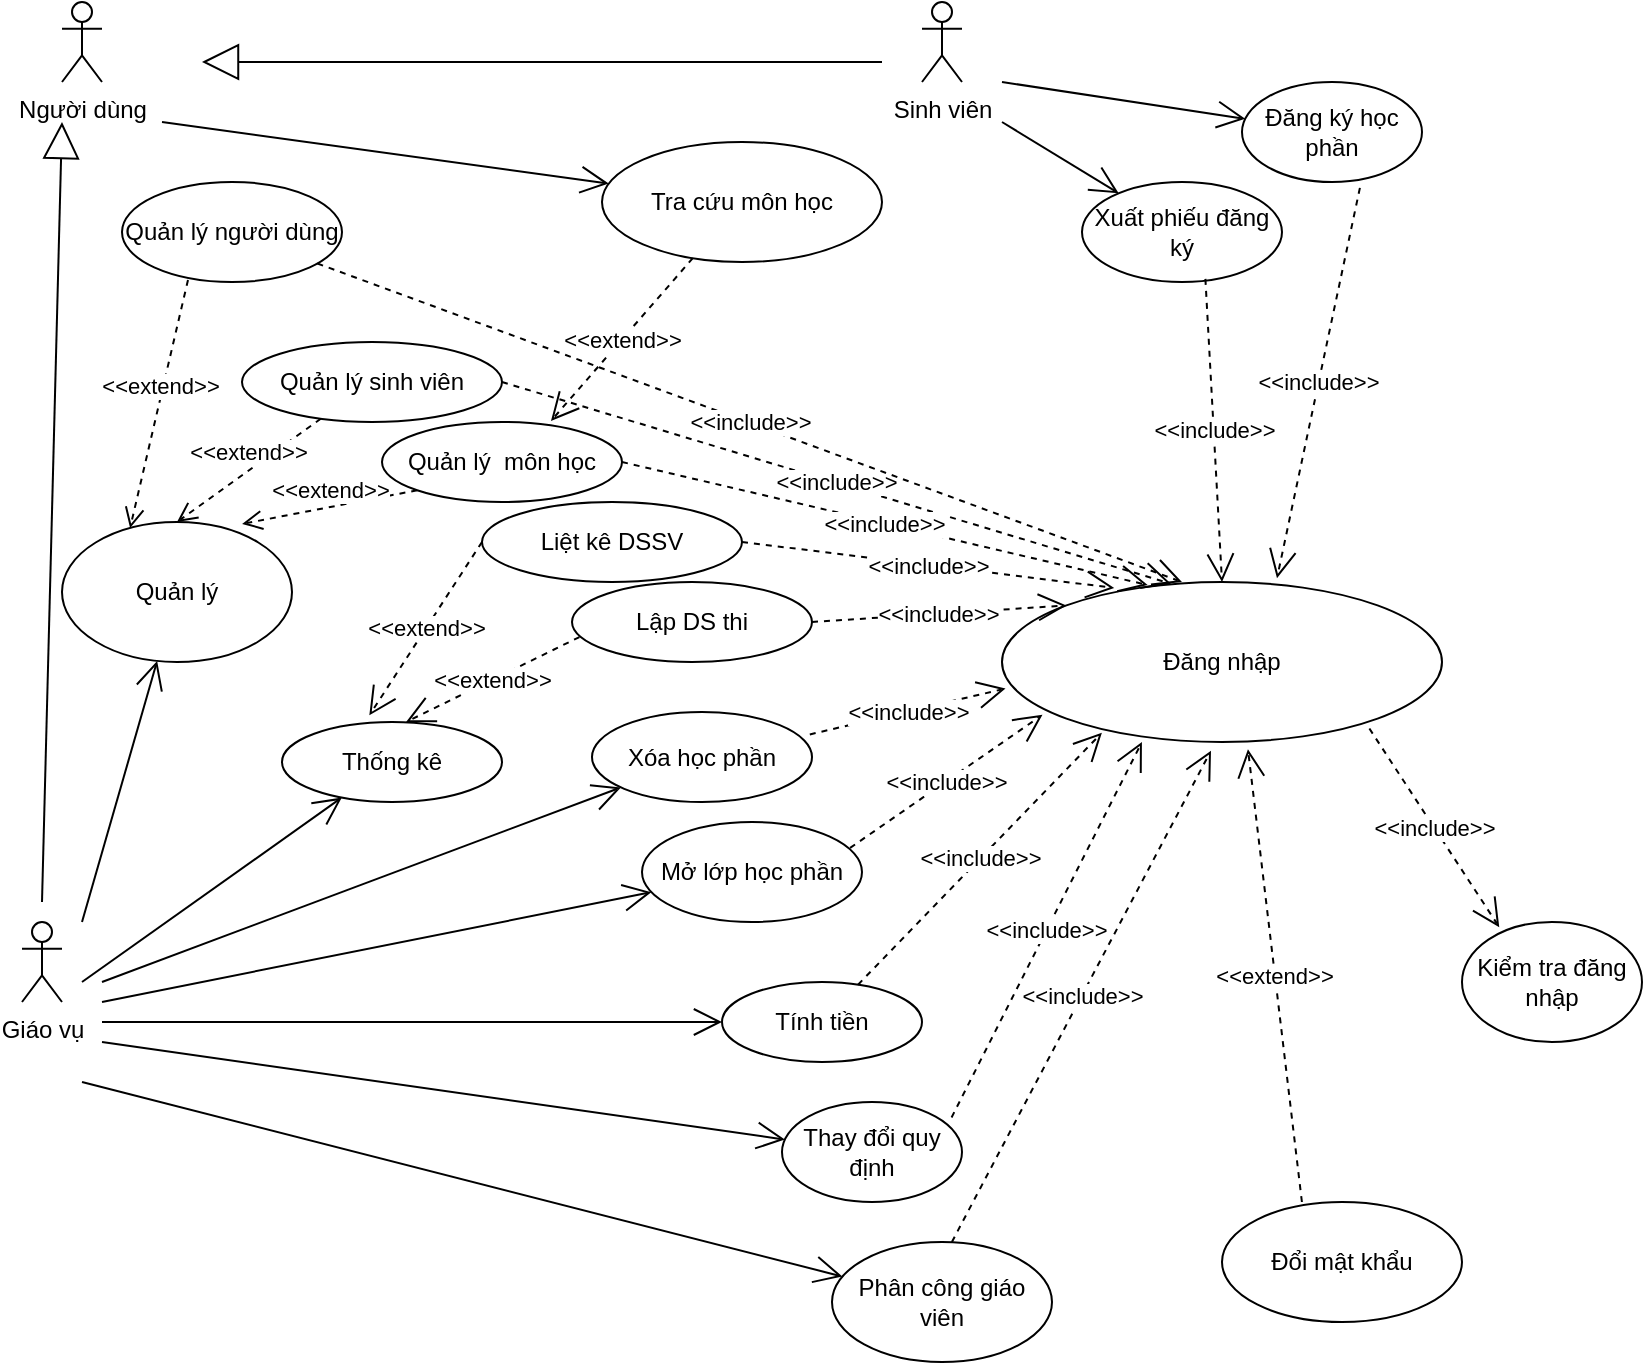 <mxfile version="15.1.0" type="github">
  <diagram id="fUn9ib9_V8WreCYe5f4S" name="Page-1">
    <mxGraphModel dx="1183" dy="695" grid="1" gridSize="10" guides="1" tooltips="1" connect="1" arrows="1" fold="1" page="1" pageScale="1" pageWidth="850" pageHeight="1100" math="0" shadow="0">
      <root>
        <mxCell id="0" />
        <mxCell id="1" parent="0" />
        <mxCell id="pKfHJ3egnManFf4s3n0g-1" value="Người dùng" style="shape=umlActor;verticalLabelPosition=bottom;verticalAlign=top;html=1;" parent="1" vertex="1">
          <mxGeometry x="50" y="150" width="20" height="40" as="geometry" />
        </mxCell>
        <mxCell id="pKfHJ3egnManFf4s3n0g-2" value="Giáo vụ" style="shape=umlActor;verticalLabelPosition=bottom;verticalAlign=top;html=1;" parent="1" vertex="1">
          <mxGeometry x="30" y="610" width="20" height="40" as="geometry" />
        </mxCell>
        <mxCell id="pKfHJ3egnManFf4s3n0g-3" value="Sinh viên" style="shape=umlActor;verticalLabelPosition=bottom;verticalAlign=top;html=1;" parent="1" vertex="1">
          <mxGeometry x="480" y="150" width="20" height="40" as="geometry" />
        </mxCell>
        <mxCell id="pKfHJ3egnManFf4s3n0g-4" value="" style="endArrow=block;endSize=16;endFill=0;html=1;" parent="1" edge="1">
          <mxGeometry width="160" relative="1" as="geometry">
            <mxPoint x="40" y="600" as="sourcePoint" />
            <mxPoint x="50" y="210" as="targetPoint" />
          </mxGeometry>
        </mxCell>
        <mxCell id="pKfHJ3egnManFf4s3n0g-5" value="" style="endArrow=block;endSize=16;endFill=0;html=1;" parent="1" edge="1">
          <mxGeometry width="160" relative="1" as="geometry">
            <mxPoint x="460" y="180" as="sourcePoint" />
            <mxPoint x="120" y="180" as="targetPoint" />
          </mxGeometry>
        </mxCell>
        <mxCell id="pKfHJ3egnManFf4s3n0g-9" value="" style="endArrow=open;endFill=1;endSize=12;html=1;" parent="1" target="pKfHJ3egnManFf4s3n0g-10" edge="1">
          <mxGeometry width="160" relative="1" as="geometry">
            <mxPoint x="520" y="190" as="sourcePoint" />
            <mxPoint x="620" y="200" as="targetPoint" />
          </mxGeometry>
        </mxCell>
        <mxCell id="pKfHJ3egnManFf4s3n0g-10" value="Đăng ký học phần" style="ellipse;whiteSpace=wrap;html=1;" parent="1" vertex="1">
          <mxGeometry x="640" y="190" width="90" height="50" as="geometry" />
        </mxCell>
        <mxCell id="pKfHJ3egnManFf4s3n0g-11" value="" style="endArrow=open;endFill=1;endSize=12;html=1;" parent="1" target="pKfHJ3egnManFf4s3n0g-12" edge="1">
          <mxGeometry width="160" relative="1" as="geometry">
            <mxPoint x="520" y="210" as="sourcePoint" />
            <mxPoint x="570" y="250" as="targetPoint" />
          </mxGeometry>
        </mxCell>
        <mxCell id="pKfHJ3egnManFf4s3n0g-12" value="Xuất phiếu đăng ký" style="ellipse;whiteSpace=wrap;html=1;" parent="1" vertex="1">
          <mxGeometry x="560" y="240" width="100" height="50" as="geometry" />
        </mxCell>
        <mxCell id="pKfHJ3egnManFf4s3n0g-15" value="Quản lý sinh viên" style="ellipse;whiteSpace=wrap;html=1;" parent="1" vertex="1">
          <mxGeometry x="140" y="320" width="130" height="40" as="geometry" />
        </mxCell>
        <mxCell id="pKfHJ3egnManFf4s3n0g-16" value="" style="endArrow=open;endFill=1;endSize=12;html=1;" parent="1" target="pKfHJ3egnManFf4s3n0g-17" edge="1">
          <mxGeometry width="160" relative="1" as="geometry">
            <mxPoint x="100" y="210" as="sourcePoint" />
            <mxPoint x="280" y="230" as="targetPoint" />
          </mxGeometry>
        </mxCell>
        <mxCell id="pKfHJ3egnManFf4s3n0g-17" value="Tra cứu môn học" style="ellipse;whiteSpace=wrap;html=1;" parent="1" vertex="1">
          <mxGeometry x="320" y="220" width="140" height="60" as="geometry" />
        </mxCell>
        <mxCell id="pKfHJ3egnManFf4s3n0g-19" value="Quản lý&amp;nbsp; môn học" style="ellipse;whiteSpace=wrap;html=1;" parent="1" vertex="1">
          <mxGeometry x="210" y="360" width="120" height="40" as="geometry" />
        </mxCell>
        <mxCell id="pKfHJ3egnManFf4s3n0g-21" value="Liệt kê DSSV" style="ellipse;whiteSpace=wrap;html=1;" parent="1" vertex="1">
          <mxGeometry x="260" y="400" width="130" height="40" as="geometry" />
        </mxCell>
        <mxCell id="pKfHJ3egnManFf4s3n0g-23" value="Lập DS thi" style="ellipse;whiteSpace=wrap;html=1;" parent="1" vertex="1">
          <mxGeometry x="305" y="440" width="120" height="40" as="geometry" />
        </mxCell>
        <mxCell id="pKfHJ3egnManFf4s3n0g-25" value="" style="endArrow=open;endFill=1;endSize=12;html=1;" parent="1" target="pKfHJ3egnManFf4s3n0g-26" edge="1">
          <mxGeometry width="160" relative="1" as="geometry">
            <mxPoint x="60" y="640" as="sourcePoint" />
            <mxPoint x="320" y="490" as="targetPoint" />
          </mxGeometry>
        </mxCell>
        <mxCell id="pKfHJ3egnManFf4s3n0g-26" value="Thống kê" style="ellipse;whiteSpace=wrap;html=1;" parent="1" vertex="1">
          <mxGeometry x="160" y="510" width="110" height="40" as="geometry" />
        </mxCell>
        <mxCell id="pKfHJ3egnManFf4s3n0g-27" value="" style="endArrow=open;endFill=1;endSize=12;html=1;" parent="1" target="pKfHJ3egnManFf4s3n0g-28" edge="1">
          <mxGeometry width="160" relative="1" as="geometry">
            <mxPoint x="70" y="640" as="sourcePoint" />
            <mxPoint x="340" y="550" as="targetPoint" />
          </mxGeometry>
        </mxCell>
        <mxCell id="pKfHJ3egnManFf4s3n0g-28" value="Xóa học phần" style="ellipse;whiteSpace=wrap;html=1;" parent="1" vertex="1">
          <mxGeometry x="315" y="505" width="110" height="45" as="geometry" />
        </mxCell>
        <mxCell id="pKfHJ3egnManFf4s3n0g-29" value="" style="endArrow=open;endFill=1;endSize=12;html=1;" parent="1" target="pKfHJ3egnManFf4s3n0g-30" edge="1">
          <mxGeometry width="160" relative="1" as="geometry">
            <mxPoint x="70" y="650" as="sourcePoint" />
            <mxPoint x="320" y="600" as="targetPoint" />
          </mxGeometry>
        </mxCell>
        <mxCell id="pKfHJ3egnManFf4s3n0g-30" value="Mở lớp học phần" style="ellipse;whiteSpace=wrap;html=1;" parent="1" vertex="1">
          <mxGeometry x="340" y="560" width="110" height="50" as="geometry" />
        </mxCell>
        <mxCell id="pKfHJ3egnManFf4s3n0g-31" value="" style="endArrow=open;endFill=1;endSize=12;html=1;" parent="1" target="pKfHJ3egnManFf4s3n0g-32" edge="1">
          <mxGeometry width="160" relative="1" as="geometry">
            <mxPoint x="70" y="660" as="sourcePoint" />
            <mxPoint x="310" y="660" as="targetPoint" />
          </mxGeometry>
        </mxCell>
        <mxCell id="pKfHJ3egnManFf4s3n0g-32" value="Tính tiền" style="ellipse;whiteSpace=wrap;html=1;" parent="1" vertex="1">
          <mxGeometry x="380" y="640" width="100" height="40" as="geometry" />
        </mxCell>
        <mxCell id="pKfHJ3egnManFf4s3n0g-33" value="" style="endArrow=open;endFill=1;endSize=12;html=1;" parent="1" target="pKfHJ3egnManFf4s3n0g-34" edge="1">
          <mxGeometry width="160" relative="1" as="geometry">
            <mxPoint x="70" y="670" as="sourcePoint" />
            <mxPoint x="320" y="720" as="targetPoint" />
          </mxGeometry>
        </mxCell>
        <mxCell id="pKfHJ3egnManFf4s3n0g-34" value="Thay đổi quy định" style="ellipse;whiteSpace=wrap;html=1;" parent="1" vertex="1">
          <mxGeometry x="410" y="700" width="90" height="50" as="geometry" />
        </mxCell>
        <mxCell id="pKfHJ3egnManFf4s3n0g-36" value="Quản lý người dùng" style="ellipse;whiteSpace=wrap;html=1;" parent="1" vertex="1">
          <mxGeometry x="80" y="240" width="110" height="50" as="geometry" />
        </mxCell>
        <mxCell id="pKfHJ3egnManFf4s3n0g-37" value="" style="endArrow=open;endFill=1;endSize=12;html=1;" parent="1" target="pKfHJ3egnManFf4s3n0g-38" edge="1">
          <mxGeometry width="160" relative="1" as="geometry">
            <mxPoint x="60" y="690" as="sourcePoint" />
            <mxPoint x="490" y="840" as="targetPoint" />
          </mxGeometry>
        </mxCell>
        <mxCell id="pKfHJ3egnManFf4s3n0g-38" value="Phân công giáo viên" style="ellipse;whiteSpace=wrap;html=1;" parent="1" vertex="1">
          <mxGeometry x="435" y="770" width="110" height="60" as="geometry" />
        </mxCell>
        <mxCell id="pKfHJ3egnManFf4s3n0g-39" value="Đăng nhập" style="ellipse;whiteSpace=wrap;html=1;" parent="1" vertex="1">
          <mxGeometry x="520" y="440" width="220" height="80" as="geometry" />
        </mxCell>
        <mxCell id="pKfHJ3egnManFf4s3n0g-40" value="Đổi mật khẩu" style="ellipse;whiteSpace=wrap;html=1;" parent="1" vertex="1">
          <mxGeometry x="630" y="750" width="120" height="60" as="geometry" />
        </mxCell>
        <mxCell id="pKfHJ3egnManFf4s3n0g-41" value="Kiểm tra đăng nhập" style="ellipse;whiteSpace=wrap;html=1;" parent="1" vertex="1">
          <mxGeometry x="750" y="610" width="90" height="60" as="geometry" />
        </mxCell>
        <mxCell id="pKfHJ3egnManFf4s3n0g-42" value="&amp;lt;&amp;lt;extend&amp;gt;&amp;gt;" style="endArrow=open;endSize=12;dashed=1;html=1;entryX=0.704;entryY=-0.013;entryDx=0;entryDy=0;entryPerimeter=0;" parent="1" source="pKfHJ3egnManFf4s3n0g-17" target="pKfHJ3egnManFf4s3n0g-19" edge="1">
          <mxGeometry width="160" relative="1" as="geometry">
            <mxPoint x="410" y="370" as="sourcePoint" />
            <mxPoint x="570" y="370" as="targetPoint" />
          </mxGeometry>
        </mxCell>
        <mxCell id="pKfHJ3egnManFf4s3n0g-43" value="&amp;lt;&amp;lt;include&amp;gt;&amp;gt;" style="endArrow=open;endSize=12;dashed=1;html=1;entryX=0.384;entryY=0.011;entryDx=0;entryDy=0;entryPerimeter=0;exitX=1;exitY=0.5;exitDx=0;exitDy=0;" parent="1" source="pKfHJ3egnManFf4s3n0g-15" target="pKfHJ3egnManFf4s3n0g-39" edge="1">
          <mxGeometry width="160" relative="1" as="geometry">
            <mxPoint x="250.001" y="299.998" as="sourcePoint" />
            <mxPoint x="444.08" y="461.41" as="targetPoint" />
          </mxGeometry>
        </mxCell>
        <mxCell id="pKfHJ3egnManFf4s3n0g-44" value="&amp;lt;&amp;lt;include&amp;gt;&amp;gt;" style="endArrow=open;endSize=12;dashed=1;html=1;exitX=1;exitY=0.5;exitDx=0;exitDy=0;entryX=0.331;entryY=0.019;entryDx=0;entryDy=0;entryPerimeter=0;" parent="1" source="pKfHJ3egnManFf4s3n0g-19" target="pKfHJ3egnManFf4s3n0g-39" edge="1">
          <mxGeometry width="160" relative="1" as="geometry">
            <mxPoint x="425.001" y="296.668" as="sourcePoint" />
            <mxPoint x="452.94" y="520" as="targetPoint" />
          </mxGeometry>
        </mxCell>
        <mxCell id="pKfHJ3egnManFf4s3n0g-45" value="&amp;lt;&amp;lt;include&amp;gt;&amp;gt;" style="endArrow=open;endSize=12;dashed=1;html=1;exitX=1;exitY=0.5;exitDx=0;exitDy=0;entryX=0.255;entryY=0.037;entryDx=0;entryDy=0;entryPerimeter=0;" parent="1" source="pKfHJ3egnManFf4s3n0g-21" target="pKfHJ3egnManFf4s3n0g-39" edge="1">
          <mxGeometry width="160" relative="1" as="geometry">
            <mxPoint x="310" y="370" as="sourcePoint" />
            <mxPoint x="602.82" y="451.52" as="targetPoint" />
          </mxGeometry>
        </mxCell>
        <mxCell id="pKfHJ3egnManFf4s3n0g-46" value="&amp;lt;&amp;lt;include&amp;gt;&amp;gt;" style="endArrow=open;endSize=12;dashed=1;html=1;exitX=1;exitY=0.5;exitDx=0;exitDy=0;entryX=0;entryY=0;entryDx=0;entryDy=0;" parent="1" source="pKfHJ3egnManFf4s3n0g-23" target="pKfHJ3egnManFf4s3n0g-39" edge="1">
          <mxGeometry width="160" relative="1" as="geometry">
            <mxPoint x="320" y="380" as="sourcePoint" />
            <mxPoint x="612.82" y="461.52" as="targetPoint" />
          </mxGeometry>
        </mxCell>
        <mxCell id="pKfHJ3egnManFf4s3n0g-48" value="&amp;lt;&amp;lt;include&amp;gt;&amp;gt;" style="endArrow=open;endSize=12;dashed=1;html=1;exitX=0.99;exitY=0.249;exitDx=0;exitDy=0;entryX=0.008;entryY=0.666;entryDx=0;entryDy=0;entryPerimeter=0;exitPerimeter=0;" parent="1" source="pKfHJ3egnManFf4s3n0g-28" target="pKfHJ3egnManFf4s3n0g-39" edge="1">
          <mxGeometry width="160" relative="1" as="geometry">
            <mxPoint x="340" y="400" as="sourcePoint" />
            <mxPoint x="632.82" y="481.52" as="targetPoint" />
          </mxGeometry>
        </mxCell>
        <mxCell id="pKfHJ3egnManFf4s3n0g-49" value="&amp;lt;&amp;lt;include&amp;gt;&amp;gt;" style="endArrow=open;endSize=12;dashed=1;html=1;exitX=0.946;exitY=0.259;exitDx=0;exitDy=0;entryX=0.092;entryY=0.83;entryDx=0;entryDy=0;entryPerimeter=0;exitPerimeter=0;" parent="1" source="pKfHJ3egnManFf4s3n0g-30" target="pKfHJ3egnManFf4s3n0g-39" edge="1">
          <mxGeometry width="160" relative="1" as="geometry">
            <mxPoint x="350" y="410" as="sourcePoint" />
            <mxPoint x="642.82" y="491.52" as="targetPoint" />
          </mxGeometry>
        </mxCell>
        <mxCell id="pKfHJ3egnManFf4s3n0g-50" value="&amp;lt;&amp;lt;include&amp;gt;&amp;gt;" style="endArrow=open;endSize=12;dashed=1;html=1;entryX=0.227;entryY=0.942;entryDx=0;entryDy=0;entryPerimeter=0;" parent="1" source="pKfHJ3egnManFf4s3n0g-32" target="pKfHJ3egnManFf4s3n0g-39" edge="1">
          <mxGeometry width="160" relative="1" as="geometry">
            <mxPoint x="360" y="420" as="sourcePoint" />
            <mxPoint x="652.82" y="501.52" as="targetPoint" />
          </mxGeometry>
        </mxCell>
        <mxCell id="pKfHJ3egnManFf4s3n0g-51" value="&amp;lt;&amp;lt;include&amp;gt;&amp;gt;" style="endArrow=open;endSize=12;dashed=1;html=1;exitX=0.942;exitY=0.155;exitDx=0;exitDy=0;entryX=0.318;entryY=1;entryDx=0;entryDy=0;entryPerimeter=0;exitPerimeter=0;" parent="1" source="pKfHJ3egnManFf4s3n0g-34" target="pKfHJ3egnManFf4s3n0g-39" edge="1">
          <mxGeometry width="160" relative="1" as="geometry">
            <mxPoint x="370" y="430" as="sourcePoint" />
            <mxPoint x="662.82" y="511.52" as="targetPoint" />
          </mxGeometry>
        </mxCell>
        <mxCell id="pKfHJ3egnManFf4s3n0g-52" value="&amp;lt;&amp;lt;include&amp;gt;&amp;gt;" style="endArrow=open;endSize=12;dashed=1;html=1;entryX=0.409;entryY=0;entryDx=0;entryDy=0;entryPerimeter=0;" parent="1" source="pKfHJ3egnManFf4s3n0g-36" target="pKfHJ3egnManFf4s3n0g-39" edge="1">
          <mxGeometry width="160" relative="1" as="geometry">
            <mxPoint x="380" y="440" as="sourcePoint" />
            <mxPoint x="672.82" y="521.52" as="targetPoint" />
          </mxGeometry>
        </mxCell>
        <mxCell id="pKfHJ3egnManFf4s3n0g-53" value="&amp;lt;&amp;lt;include&amp;gt;&amp;gt;" style="endArrow=open;endSize=12;dashed=1;html=1;exitX=0.545;exitY=0;exitDx=0;exitDy=0;entryX=0.475;entryY=1.054;entryDx=0;entryDy=0;entryPerimeter=0;exitPerimeter=0;" parent="1" source="pKfHJ3egnManFf4s3n0g-38" target="pKfHJ3egnManFf4s3n0g-39" edge="1">
          <mxGeometry width="160" relative="1" as="geometry">
            <mxPoint x="530" y="698.48" as="sourcePoint" />
            <mxPoint x="822.82" y="780" as="targetPoint" />
          </mxGeometry>
        </mxCell>
        <mxCell id="pKfHJ3egnManFf4s3n0g-54" value="&amp;lt;&amp;lt;extend&amp;gt;&amp;gt;" style="endArrow=open;endSize=12;dashed=1;html=1;entryX=0.559;entryY=1.045;entryDx=0;entryDy=0;entryPerimeter=0;exitX=0.333;exitY=0;exitDx=0;exitDy=0;exitPerimeter=0;" parent="1" source="pKfHJ3egnManFf4s3n0g-40" target="pKfHJ3egnManFf4s3n0g-39" edge="1">
          <mxGeometry width="160" relative="1" as="geometry">
            <mxPoint x="363.781" y="285.672" as="sourcePoint" />
            <mxPoint x="274.48" y="349.48" as="targetPoint" />
          </mxGeometry>
        </mxCell>
        <mxCell id="pKfHJ3egnManFf4s3n0g-55" value="&amp;lt;&amp;lt;include&amp;gt;&amp;gt;" style="endArrow=open;endSize=12;dashed=1;html=1;exitX=0.835;exitY=0.916;exitDx=0;exitDy=0;entryX=0.207;entryY=0.043;entryDx=0;entryDy=0;entryPerimeter=0;exitPerimeter=0;" parent="1" source="pKfHJ3egnManFf4s3n0g-39" target="pKfHJ3egnManFf4s3n0g-41" edge="1">
          <mxGeometry width="160" relative="1" as="geometry">
            <mxPoint x="509.95" y="800" as="sourcePoint" />
            <mxPoint x="634.5" y="534.32" as="targetPoint" />
          </mxGeometry>
        </mxCell>
        <mxCell id="pKfHJ3egnManFf4s3n0g-56" value="&amp;lt;&amp;lt;include&amp;gt;&amp;gt;" style="endArrow=open;endSize=12;dashed=1;html=1;exitX=0.617;exitY=0.969;exitDx=0;exitDy=0;entryX=0.5;entryY=0;entryDx=0;entryDy=0;exitPerimeter=0;" parent="1" source="pKfHJ3egnManFf4s3n0g-12" target="pKfHJ3egnManFf4s3n0g-39" edge="1">
          <mxGeometry width="160" relative="1" as="geometry">
            <mxPoint x="640" y="510" as="sourcePoint" />
            <mxPoint x="764.55" y="244.32" as="targetPoint" />
          </mxGeometry>
        </mxCell>
        <mxCell id="pKfHJ3egnManFf4s3n0g-57" value="&amp;lt;&amp;lt;include&amp;gt;&amp;gt;" style="endArrow=open;endSize=12;dashed=1;html=1;exitX=0.655;exitY=1.059;exitDx=0;exitDy=0;entryX=0.625;entryY=-0.024;entryDx=0;entryDy=0;entryPerimeter=0;exitPerimeter=0;" parent="1" source="pKfHJ3egnManFf4s3n0g-10" target="pKfHJ3egnManFf4s3n0g-39" edge="1">
          <mxGeometry width="160" relative="1" as="geometry">
            <mxPoint x="690" y="492.84" as="sourcePoint" />
            <mxPoint x="814.55" y="227.16" as="targetPoint" />
          </mxGeometry>
        </mxCell>
        <mxCell id="2gsceo0dc7YCcMRMLPO3-1" value="" style="endArrow=open;endFill=1;endSize=12;html=1;" edge="1" parent="1" target="2gsceo0dc7YCcMRMLPO3-2">
          <mxGeometry width="160" relative="1" as="geometry">
            <mxPoint x="60" y="610" as="sourcePoint" />
            <mxPoint x="100" y="500" as="targetPoint" />
          </mxGeometry>
        </mxCell>
        <mxCell id="2gsceo0dc7YCcMRMLPO3-2" value="Quản lý" style="ellipse;whiteSpace=wrap;html=1;" vertex="1" parent="1">
          <mxGeometry x="50" y="410" width="115" height="70" as="geometry" />
        </mxCell>
        <mxCell id="2gsceo0dc7YCcMRMLPO3-3" value="&amp;lt;&amp;lt;extend&amp;gt;&amp;gt;" style="html=1;verticalAlign=bottom;endArrow=open;dashed=1;endSize=8;exitX=0;exitY=1;exitDx=0;exitDy=0;entryX=0.783;entryY=0.014;entryDx=0;entryDy=0;entryPerimeter=0;" edge="1" parent="1" source="pKfHJ3egnManFf4s3n0g-19" target="2gsceo0dc7YCcMRMLPO3-2">
          <mxGeometry relative="1" as="geometry">
            <mxPoint x="230" y="430" as="sourcePoint" />
            <mxPoint x="150" y="430" as="targetPoint" />
          </mxGeometry>
        </mxCell>
        <mxCell id="2gsceo0dc7YCcMRMLPO3-4" value="&amp;lt;&amp;lt;extend&amp;gt;&amp;gt;" style="html=1;verticalAlign=bottom;endArrow=open;dashed=1;endSize=8;entryX=0.5;entryY=0;entryDx=0;entryDy=0;" edge="1" parent="1" source="pKfHJ3egnManFf4s3n0g-15" target="2gsceo0dc7YCcMRMLPO3-2">
          <mxGeometry relative="1" as="geometry">
            <mxPoint x="163.764" y="360.002" as="sourcePoint" />
            <mxPoint x="101.235" y="416.84" as="targetPoint" />
          </mxGeometry>
        </mxCell>
        <mxCell id="2gsceo0dc7YCcMRMLPO3-5" value="&amp;lt;&amp;lt;extend&amp;gt;&amp;gt;" style="html=1;verticalAlign=bottom;endArrow=open;dashed=1;endSize=8;exitX=0.3;exitY=0.98;exitDx=0;exitDy=0;entryX=0.296;entryY=0.043;entryDx=0;entryDy=0;entryPerimeter=0;exitPerimeter=0;" edge="1" parent="1" source="pKfHJ3egnManFf4s3n0g-36" target="2gsceo0dc7YCcMRMLPO3-2">
          <mxGeometry relative="1" as="geometry">
            <mxPoint x="140.004" y="351.582" as="sourcePoint" />
            <mxPoint x="77.475" y="408.42" as="targetPoint" />
          </mxGeometry>
        </mxCell>
        <mxCell id="2gsceo0dc7YCcMRMLPO3-6" value="&amp;lt;&amp;lt;extend&amp;gt;&amp;gt;" style="endArrow=open;endSize=12;dashed=1;html=1;entryX=0.397;entryY=-0.083;entryDx=0;entryDy=0;entryPerimeter=0;exitX=0;exitY=0.5;exitDx=0;exitDy=0;" edge="1" parent="1" source="pKfHJ3egnManFf4s3n0g-21" target="pKfHJ3egnManFf4s3n0g-26">
          <mxGeometry width="160" relative="1" as="geometry">
            <mxPoint x="259.999" y="409.999" as="sourcePoint" />
            <mxPoint x="188.94" y="491.37" as="targetPoint" />
          </mxGeometry>
        </mxCell>
        <mxCell id="2gsceo0dc7YCcMRMLPO3-7" value="&amp;lt;&amp;lt;extend&amp;gt;&amp;gt;" style="endArrow=open;endSize=12;dashed=1;html=1;entryX=0.564;entryY=0;entryDx=0;entryDy=0;entryPerimeter=0;exitX=0.031;exitY=0.688;exitDx=0;exitDy=0;exitPerimeter=0;" edge="1" parent="1" source="pKfHJ3egnManFf4s3n0g-23" target="pKfHJ3egnManFf4s3n0g-26">
          <mxGeometry width="160" relative="1" as="geometry">
            <mxPoint x="319.999" y="428.629" as="sourcePoint" />
            <mxPoint x="248.94" y="510" as="targetPoint" />
          </mxGeometry>
        </mxCell>
      </root>
    </mxGraphModel>
  </diagram>
</mxfile>
